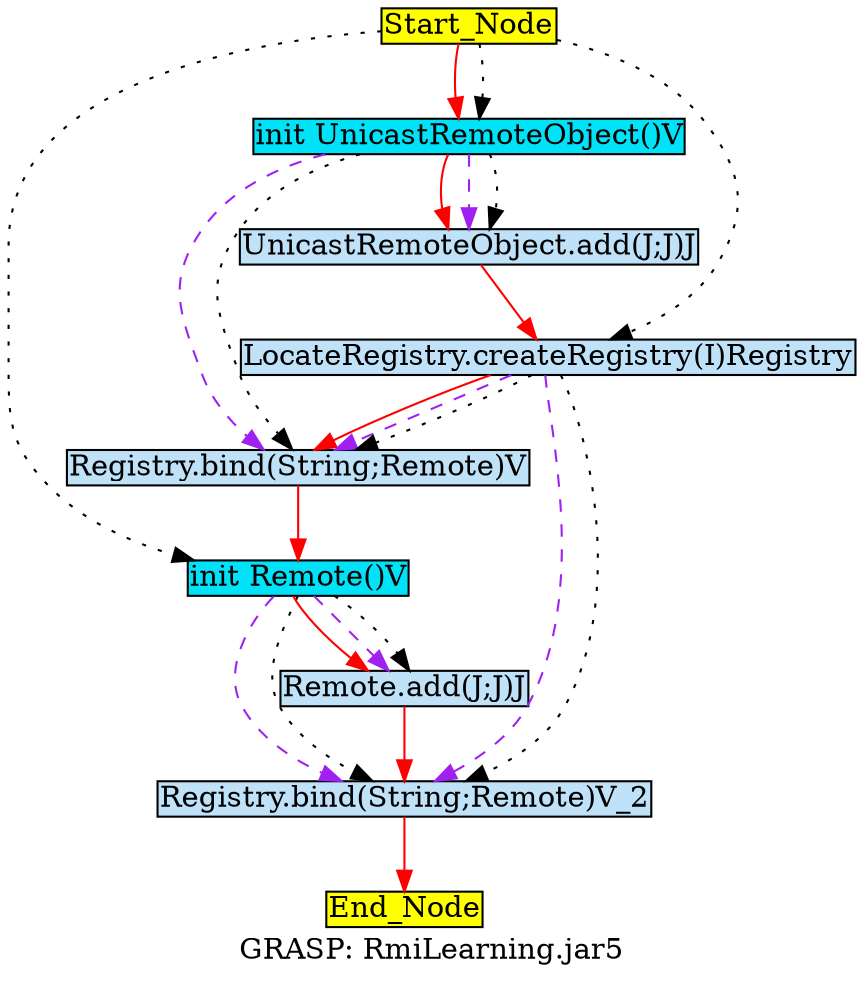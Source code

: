 digraph G {
	graph[label="GRASP: RmiLearning.jar5"];	node[style=filled,fillcolor ="white",shape=box,margin=0.02,width=0,height=0];
	"Start_Node"[fillcolor ="yellow",style="filled" ];
	"Registry.bind(String;Remote)V"[fillcolor ="#c0e2f8",style="filled" ];
	"End_Node"[fillcolor ="yellow",style="filled" ];
	"Start_Node"[fillcolor ="yellow",style="filled" ];
	"init Remote()V"[fillcolor ="#00e2f8",style="filled" ];
	"Registry.bind(String;Remote)V_2"[fillcolor ="#c0e2f8",style="filled" ];
	"UnicastRemoteObject.add(J;J)J"[fillcolor ="#c0e2f8",style="filled" ];
	"init UnicastRemoteObject()V"[fillcolor ="#00e2f8",style="filled" ];
	"LocateRegistry.createRegistry(I)Registry"[fillcolor ="#c0e2f8",style="filled" ];
	"Remote.add(J;J)J"[fillcolor ="#c0e2f8",style="filled" ];
	"Registry.bind(String;Remote)V" -> "init Remote()V"[color="red",style=solid];
	"Start_Node" -> "init Remote()V"[color="black",style=dotted];
	"Start_Node" -> "init UnicastRemoteObject()V"[color="red",style=solid];
	"Start_Node" -> "init UnicastRemoteObject()V"[color="black",style=dotted];
	"Start_Node" -> "LocateRegistry.createRegistry(I)Registry"[color="black",style=dotted];
	"init Remote()V" -> "Registry.bind(String;Remote)V_2"[color="purple",style=dashed];
	"init Remote()V" -> "Registry.bind(String;Remote)V_2"[color="black",style=dotted];
	"init Remote()V" -> "Remote.add(J;J)J"[color="red",style=solid];
	"init Remote()V" -> "Remote.add(J;J)J"[color="purple",style=dashed];
	"init Remote()V" -> "Remote.add(J;J)J"[color="black",style=dotted];
	"Registry.bind(String;Remote)V_2" -> "End_Node"[color="red",style=solid];
	"LocateRegistry.createRegistry(I)Registry" -> "Registry.bind(String;Remote)V"[color="red",style=solid];
	"LocateRegistry.createRegistry(I)Registry" -> "Registry.bind(String;Remote)V"[color="purple",style=dashed];
	"LocateRegistry.createRegistry(I)Registry" -> "Registry.bind(String;Remote)V"[color="black",style=dotted];
	"LocateRegistry.createRegistry(I)Registry" -> "Registry.bind(String;Remote)V_2"[color="purple",style=dashed];
	"LocateRegistry.createRegistry(I)Registry" -> "Registry.bind(String;Remote)V_2"[color="black",style=dotted];
	"init UnicastRemoteObject()V" -> "Registry.bind(String;Remote)V"[color="purple",style=dashed];
	"init UnicastRemoteObject()V" -> "Registry.bind(String;Remote)V"[color="black",style=dotted];
	"init UnicastRemoteObject()V" -> "UnicastRemoteObject.add(J;J)J"[color="red",style=solid];
	"init UnicastRemoteObject()V" -> "UnicastRemoteObject.add(J;J)J"[color="purple",style=dashed];
	"init UnicastRemoteObject()V" -> "UnicastRemoteObject.add(J;J)J"[color="black",style=dotted];
	"Remote.add(J;J)J" -> "Registry.bind(String;Remote)V_2"[color="red",style=solid];
	"UnicastRemoteObject.add(J;J)J" -> "LocateRegistry.createRegistry(I)Registry"[color="red",style=solid];
}
